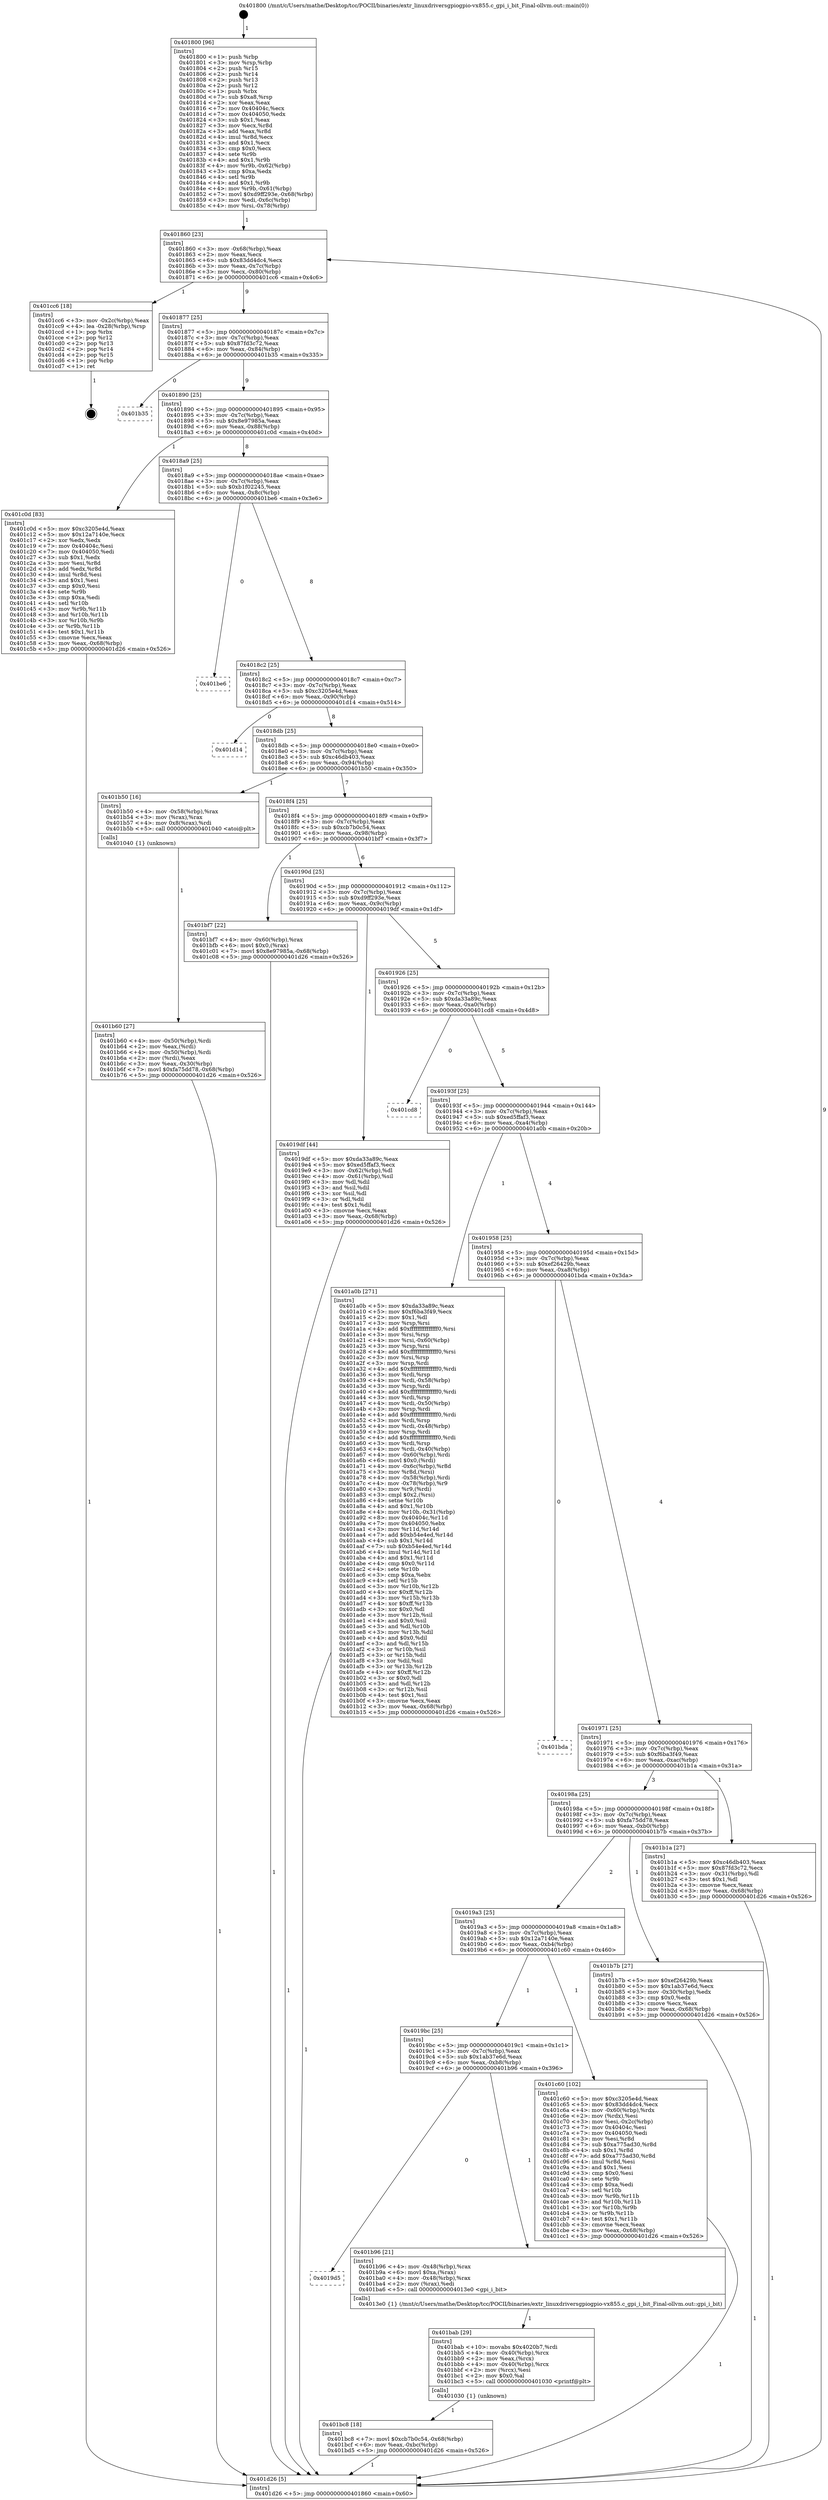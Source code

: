 digraph "0x401800" {
  label = "0x401800 (/mnt/c/Users/mathe/Desktop/tcc/POCII/binaries/extr_linuxdriversgpiogpio-vx855.c_gpi_i_bit_Final-ollvm.out::main(0))"
  labelloc = "t"
  node[shape=record]

  Entry [label="",width=0.3,height=0.3,shape=circle,fillcolor=black,style=filled]
  "0x401860" [label="{
     0x401860 [23]\l
     | [instrs]\l
     &nbsp;&nbsp;0x401860 \<+3\>: mov -0x68(%rbp),%eax\l
     &nbsp;&nbsp;0x401863 \<+2\>: mov %eax,%ecx\l
     &nbsp;&nbsp;0x401865 \<+6\>: sub $0x83dd4dc4,%ecx\l
     &nbsp;&nbsp;0x40186b \<+3\>: mov %eax,-0x7c(%rbp)\l
     &nbsp;&nbsp;0x40186e \<+3\>: mov %ecx,-0x80(%rbp)\l
     &nbsp;&nbsp;0x401871 \<+6\>: je 0000000000401cc6 \<main+0x4c6\>\l
  }"]
  "0x401cc6" [label="{
     0x401cc6 [18]\l
     | [instrs]\l
     &nbsp;&nbsp;0x401cc6 \<+3\>: mov -0x2c(%rbp),%eax\l
     &nbsp;&nbsp;0x401cc9 \<+4\>: lea -0x28(%rbp),%rsp\l
     &nbsp;&nbsp;0x401ccd \<+1\>: pop %rbx\l
     &nbsp;&nbsp;0x401cce \<+2\>: pop %r12\l
     &nbsp;&nbsp;0x401cd0 \<+2\>: pop %r13\l
     &nbsp;&nbsp;0x401cd2 \<+2\>: pop %r14\l
     &nbsp;&nbsp;0x401cd4 \<+2\>: pop %r15\l
     &nbsp;&nbsp;0x401cd6 \<+1\>: pop %rbp\l
     &nbsp;&nbsp;0x401cd7 \<+1\>: ret\l
  }"]
  "0x401877" [label="{
     0x401877 [25]\l
     | [instrs]\l
     &nbsp;&nbsp;0x401877 \<+5\>: jmp 000000000040187c \<main+0x7c\>\l
     &nbsp;&nbsp;0x40187c \<+3\>: mov -0x7c(%rbp),%eax\l
     &nbsp;&nbsp;0x40187f \<+5\>: sub $0x87fd3c72,%eax\l
     &nbsp;&nbsp;0x401884 \<+6\>: mov %eax,-0x84(%rbp)\l
     &nbsp;&nbsp;0x40188a \<+6\>: je 0000000000401b35 \<main+0x335\>\l
  }"]
  Exit [label="",width=0.3,height=0.3,shape=circle,fillcolor=black,style=filled,peripheries=2]
  "0x401b35" [label="{
     0x401b35\l
  }", style=dashed]
  "0x401890" [label="{
     0x401890 [25]\l
     | [instrs]\l
     &nbsp;&nbsp;0x401890 \<+5\>: jmp 0000000000401895 \<main+0x95\>\l
     &nbsp;&nbsp;0x401895 \<+3\>: mov -0x7c(%rbp),%eax\l
     &nbsp;&nbsp;0x401898 \<+5\>: sub $0x8e97985a,%eax\l
     &nbsp;&nbsp;0x40189d \<+6\>: mov %eax,-0x88(%rbp)\l
     &nbsp;&nbsp;0x4018a3 \<+6\>: je 0000000000401c0d \<main+0x40d\>\l
  }"]
  "0x401bc8" [label="{
     0x401bc8 [18]\l
     | [instrs]\l
     &nbsp;&nbsp;0x401bc8 \<+7\>: movl $0xcb7b0c54,-0x68(%rbp)\l
     &nbsp;&nbsp;0x401bcf \<+6\>: mov %eax,-0xbc(%rbp)\l
     &nbsp;&nbsp;0x401bd5 \<+5\>: jmp 0000000000401d26 \<main+0x526\>\l
  }"]
  "0x401c0d" [label="{
     0x401c0d [83]\l
     | [instrs]\l
     &nbsp;&nbsp;0x401c0d \<+5\>: mov $0xc3205e4d,%eax\l
     &nbsp;&nbsp;0x401c12 \<+5\>: mov $0x12a7140e,%ecx\l
     &nbsp;&nbsp;0x401c17 \<+2\>: xor %edx,%edx\l
     &nbsp;&nbsp;0x401c19 \<+7\>: mov 0x40404c,%esi\l
     &nbsp;&nbsp;0x401c20 \<+7\>: mov 0x404050,%edi\l
     &nbsp;&nbsp;0x401c27 \<+3\>: sub $0x1,%edx\l
     &nbsp;&nbsp;0x401c2a \<+3\>: mov %esi,%r8d\l
     &nbsp;&nbsp;0x401c2d \<+3\>: add %edx,%r8d\l
     &nbsp;&nbsp;0x401c30 \<+4\>: imul %r8d,%esi\l
     &nbsp;&nbsp;0x401c34 \<+3\>: and $0x1,%esi\l
     &nbsp;&nbsp;0x401c37 \<+3\>: cmp $0x0,%esi\l
     &nbsp;&nbsp;0x401c3a \<+4\>: sete %r9b\l
     &nbsp;&nbsp;0x401c3e \<+3\>: cmp $0xa,%edi\l
     &nbsp;&nbsp;0x401c41 \<+4\>: setl %r10b\l
     &nbsp;&nbsp;0x401c45 \<+3\>: mov %r9b,%r11b\l
     &nbsp;&nbsp;0x401c48 \<+3\>: and %r10b,%r11b\l
     &nbsp;&nbsp;0x401c4b \<+3\>: xor %r10b,%r9b\l
     &nbsp;&nbsp;0x401c4e \<+3\>: or %r9b,%r11b\l
     &nbsp;&nbsp;0x401c51 \<+4\>: test $0x1,%r11b\l
     &nbsp;&nbsp;0x401c55 \<+3\>: cmovne %ecx,%eax\l
     &nbsp;&nbsp;0x401c58 \<+3\>: mov %eax,-0x68(%rbp)\l
     &nbsp;&nbsp;0x401c5b \<+5\>: jmp 0000000000401d26 \<main+0x526\>\l
  }"]
  "0x4018a9" [label="{
     0x4018a9 [25]\l
     | [instrs]\l
     &nbsp;&nbsp;0x4018a9 \<+5\>: jmp 00000000004018ae \<main+0xae\>\l
     &nbsp;&nbsp;0x4018ae \<+3\>: mov -0x7c(%rbp),%eax\l
     &nbsp;&nbsp;0x4018b1 \<+5\>: sub $0xb1f02245,%eax\l
     &nbsp;&nbsp;0x4018b6 \<+6\>: mov %eax,-0x8c(%rbp)\l
     &nbsp;&nbsp;0x4018bc \<+6\>: je 0000000000401be6 \<main+0x3e6\>\l
  }"]
  "0x401bab" [label="{
     0x401bab [29]\l
     | [instrs]\l
     &nbsp;&nbsp;0x401bab \<+10\>: movabs $0x4020b7,%rdi\l
     &nbsp;&nbsp;0x401bb5 \<+4\>: mov -0x40(%rbp),%rcx\l
     &nbsp;&nbsp;0x401bb9 \<+2\>: mov %eax,(%rcx)\l
     &nbsp;&nbsp;0x401bbb \<+4\>: mov -0x40(%rbp),%rcx\l
     &nbsp;&nbsp;0x401bbf \<+2\>: mov (%rcx),%esi\l
     &nbsp;&nbsp;0x401bc1 \<+2\>: mov $0x0,%al\l
     &nbsp;&nbsp;0x401bc3 \<+5\>: call 0000000000401030 \<printf@plt\>\l
     | [calls]\l
     &nbsp;&nbsp;0x401030 \{1\} (unknown)\l
  }"]
  "0x401be6" [label="{
     0x401be6\l
  }", style=dashed]
  "0x4018c2" [label="{
     0x4018c2 [25]\l
     | [instrs]\l
     &nbsp;&nbsp;0x4018c2 \<+5\>: jmp 00000000004018c7 \<main+0xc7\>\l
     &nbsp;&nbsp;0x4018c7 \<+3\>: mov -0x7c(%rbp),%eax\l
     &nbsp;&nbsp;0x4018ca \<+5\>: sub $0xc3205e4d,%eax\l
     &nbsp;&nbsp;0x4018cf \<+6\>: mov %eax,-0x90(%rbp)\l
     &nbsp;&nbsp;0x4018d5 \<+6\>: je 0000000000401d14 \<main+0x514\>\l
  }"]
  "0x4019d5" [label="{
     0x4019d5\l
  }", style=dashed]
  "0x401d14" [label="{
     0x401d14\l
  }", style=dashed]
  "0x4018db" [label="{
     0x4018db [25]\l
     | [instrs]\l
     &nbsp;&nbsp;0x4018db \<+5\>: jmp 00000000004018e0 \<main+0xe0\>\l
     &nbsp;&nbsp;0x4018e0 \<+3\>: mov -0x7c(%rbp),%eax\l
     &nbsp;&nbsp;0x4018e3 \<+5\>: sub $0xc46db403,%eax\l
     &nbsp;&nbsp;0x4018e8 \<+6\>: mov %eax,-0x94(%rbp)\l
     &nbsp;&nbsp;0x4018ee \<+6\>: je 0000000000401b50 \<main+0x350\>\l
  }"]
  "0x401b96" [label="{
     0x401b96 [21]\l
     | [instrs]\l
     &nbsp;&nbsp;0x401b96 \<+4\>: mov -0x48(%rbp),%rax\l
     &nbsp;&nbsp;0x401b9a \<+6\>: movl $0xa,(%rax)\l
     &nbsp;&nbsp;0x401ba0 \<+4\>: mov -0x48(%rbp),%rax\l
     &nbsp;&nbsp;0x401ba4 \<+2\>: mov (%rax),%edi\l
     &nbsp;&nbsp;0x401ba6 \<+5\>: call 00000000004013e0 \<gpi_i_bit\>\l
     | [calls]\l
     &nbsp;&nbsp;0x4013e0 \{1\} (/mnt/c/Users/mathe/Desktop/tcc/POCII/binaries/extr_linuxdriversgpiogpio-vx855.c_gpi_i_bit_Final-ollvm.out::gpi_i_bit)\l
  }"]
  "0x401b50" [label="{
     0x401b50 [16]\l
     | [instrs]\l
     &nbsp;&nbsp;0x401b50 \<+4\>: mov -0x58(%rbp),%rax\l
     &nbsp;&nbsp;0x401b54 \<+3\>: mov (%rax),%rax\l
     &nbsp;&nbsp;0x401b57 \<+4\>: mov 0x8(%rax),%rdi\l
     &nbsp;&nbsp;0x401b5b \<+5\>: call 0000000000401040 \<atoi@plt\>\l
     | [calls]\l
     &nbsp;&nbsp;0x401040 \{1\} (unknown)\l
  }"]
  "0x4018f4" [label="{
     0x4018f4 [25]\l
     | [instrs]\l
     &nbsp;&nbsp;0x4018f4 \<+5\>: jmp 00000000004018f9 \<main+0xf9\>\l
     &nbsp;&nbsp;0x4018f9 \<+3\>: mov -0x7c(%rbp),%eax\l
     &nbsp;&nbsp;0x4018fc \<+5\>: sub $0xcb7b0c54,%eax\l
     &nbsp;&nbsp;0x401901 \<+6\>: mov %eax,-0x98(%rbp)\l
     &nbsp;&nbsp;0x401907 \<+6\>: je 0000000000401bf7 \<main+0x3f7\>\l
  }"]
  "0x4019bc" [label="{
     0x4019bc [25]\l
     | [instrs]\l
     &nbsp;&nbsp;0x4019bc \<+5\>: jmp 00000000004019c1 \<main+0x1c1\>\l
     &nbsp;&nbsp;0x4019c1 \<+3\>: mov -0x7c(%rbp),%eax\l
     &nbsp;&nbsp;0x4019c4 \<+5\>: sub $0x1ab37e6d,%eax\l
     &nbsp;&nbsp;0x4019c9 \<+6\>: mov %eax,-0xb8(%rbp)\l
     &nbsp;&nbsp;0x4019cf \<+6\>: je 0000000000401b96 \<main+0x396\>\l
  }"]
  "0x401bf7" [label="{
     0x401bf7 [22]\l
     | [instrs]\l
     &nbsp;&nbsp;0x401bf7 \<+4\>: mov -0x60(%rbp),%rax\l
     &nbsp;&nbsp;0x401bfb \<+6\>: movl $0x0,(%rax)\l
     &nbsp;&nbsp;0x401c01 \<+7\>: movl $0x8e97985a,-0x68(%rbp)\l
     &nbsp;&nbsp;0x401c08 \<+5\>: jmp 0000000000401d26 \<main+0x526\>\l
  }"]
  "0x40190d" [label="{
     0x40190d [25]\l
     | [instrs]\l
     &nbsp;&nbsp;0x40190d \<+5\>: jmp 0000000000401912 \<main+0x112\>\l
     &nbsp;&nbsp;0x401912 \<+3\>: mov -0x7c(%rbp),%eax\l
     &nbsp;&nbsp;0x401915 \<+5\>: sub $0xd9ff293e,%eax\l
     &nbsp;&nbsp;0x40191a \<+6\>: mov %eax,-0x9c(%rbp)\l
     &nbsp;&nbsp;0x401920 \<+6\>: je 00000000004019df \<main+0x1df\>\l
  }"]
  "0x401c60" [label="{
     0x401c60 [102]\l
     | [instrs]\l
     &nbsp;&nbsp;0x401c60 \<+5\>: mov $0xc3205e4d,%eax\l
     &nbsp;&nbsp;0x401c65 \<+5\>: mov $0x83dd4dc4,%ecx\l
     &nbsp;&nbsp;0x401c6a \<+4\>: mov -0x60(%rbp),%rdx\l
     &nbsp;&nbsp;0x401c6e \<+2\>: mov (%rdx),%esi\l
     &nbsp;&nbsp;0x401c70 \<+3\>: mov %esi,-0x2c(%rbp)\l
     &nbsp;&nbsp;0x401c73 \<+7\>: mov 0x40404c,%esi\l
     &nbsp;&nbsp;0x401c7a \<+7\>: mov 0x404050,%edi\l
     &nbsp;&nbsp;0x401c81 \<+3\>: mov %esi,%r8d\l
     &nbsp;&nbsp;0x401c84 \<+7\>: sub $0xa775ad30,%r8d\l
     &nbsp;&nbsp;0x401c8b \<+4\>: sub $0x1,%r8d\l
     &nbsp;&nbsp;0x401c8f \<+7\>: add $0xa775ad30,%r8d\l
     &nbsp;&nbsp;0x401c96 \<+4\>: imul %r8d,%esi\l
     &nbsp;&nbsp;0x401c9a \<+3\>: and $0x1,%esi\l
     &nbsp;&nbsp;0x401c9d \<+3\>: cmp $0x0,%esi\l
     &nbsp;&nbsp;0x401ca0 \<+4\>: sete %r9b\l
     &nbsp;&nbsp;0x401ca4 \<+3\>: cmp $0xa,%edi\l
     &nbsp;&nbsp;0x401ca7 \<+4\>: setl %r10b\l
     &nbsp;&nbsp;0x401cab \<+3\>: mov %r9b,%r11b\l
     &nbsp;&nbsp;0x401cae \<+3\>: and %r10b,%r11b\l
     &nbsp;&nbsp;0x401cb1 \<+3\>: xor %r10b,%r9b\l
     &nbsp;&nbsp;0x401cb4 \<+3\>: or %r9b,%r11b\l
     &nbsp;&nbsp;0x401cb7 \<+4\>: test $0x1,%r11b\l
     &nbsp;&nbsp;0x401cbb \<+3\>: cmovne %ecx,%eax\l
     &nbsp;&nbsp;0x401cbe \<+3\>: mov %eax,-0x68(%rbp)\l
     &nbsp;&nbsp;0x401cc1 \<+5\>: jmp 0000000000401d26 \<main+0x526\>\l
  }"]
  "0x4019df" [label="{
     0x4019df [44]\l
     | [instrs]\l
     &nbsp;&nbsp;0x4019df \<+5\>: mov $0xda33a89c,%eax\l
     &nbsp;&nbsp;0x4019e4 \<+5\>: mov $0xed5ffaf3,%ecx\l
     &nbsp;&nbsp;0x4019e9 \<+3\>: mov -0x62(%rbp),%dl\l
     &nbsp;&nbsp;0x4019ec \<+4\>: mov -0x61(%rbp),%sil\l
     &nbsp;&nbsp;0x4019f0 \<+3\>: mov %dl,%dil\l
     &nbsp;&nbsp;0x4019f3 \<+3\>: and %sil,%dil\l
     &nbsp;&nbsp;0x4019f6 \<+3\>: xor %sil,%dl\l
     &nbsp;&nbsp;0x4019f9 \<+3\>: or %dl,%dil\l
     &nbsp;&nbsp;0x4019fc \<+4\>: test $0x1,%dil\l
     &nbsp;&nbsp;0x401a00 \<+3\>: cmovne %ecx,%eax\l
     &nbsp;&nbsp;0x401a03 \<+3\>: mov %eax,-0x68(%rbp)\l
     &nbsp;&nbsp;0x401a06 \<+5\>: jmp 0000000000401d26 \<main+0x526\>\l
  }"]
  "0x401926" [label="{
     0x401926 [25]\l
     | [instrs]\l
     &nbsp;&nbsp;0x401926 \<+5\>: jmp 000000000040192b \<main+0x12b\>\l
     &nbsp;&nbsp;0x40192b \<+3\>: mov -0x7c(%rbp),%eax\l
     &nbsp;&nbsp;0x40192e \<+5\>: sub $0xda33a89c,%eax\l
     &nbsp;&nbsp;0x401933 \<+6\>: mov %eax,-0xa0(%rbp)\l
     &nbsp;&nbsp;0x401939 \<+6\>: je 0000000000401cd8 \<main+0x4d8\>\l
  }"]
  "0x401d26" [label="{
     0x401d26 [5]\l
     | [instrs]\l
     &nbsp;&nbsp;0x401d26 \<+5\>: jmp 0000000000401860 \<main+0x60\>\l
  }"]
  "0x401800" [label="{
     0x401800 [96]\l
     | [instrs]\l
     &nbsp;&nbsp;0x401800 \<+1\>: push %rbp\l
     &nbsp;&nbsp;0x401801 \<+3\>: mov %rsp,%rbp\l
     &nbsp;&nbsp;0x401804 \<+2\>: push %r15\l
     &nbsp;&nbsp;0x401806 \<+2\>: push %r14\l
     &nbsp;&nbsp;0x401808 \<+2\>: push %r13\l
     &nbsp;&nbsp;0x40180a \<+2\>: push %r12\l
     &nbsp;&nbsp;0x40180c \<+1\>: push %rbx\l
     &nbsp;&nbsp;0x40180d \<+7\>: sub $0xa8,%rsp\l
     &nbsp;&nbsp;0x401814 \<+2\>: xor %eax,%eax\l
     &nbsp;&nbsp;0x401816 \<+7\>: mov 0x40404c,%ecx\l
     &nbsp;&nbsp;0x40181d \<+7\>: mov 0x404050,%edx\l
     &nbsp;&nbsp;0x401824 \<+3\>: sub $0x1,%eax\l
     &nbsp;&nbsp;0x401827 \<+3\>: mov %ecx,%r8d\l
     &nbsp;&nbsp;0x40182a \<+3\>: add %eax,%r8d\l
     &nbsp;&nbsp;0x40182d \<+4\>: imul %r8d,%ecx\l
     &nbsp;&nbsp;0x401831 \<+3\>: and $0x1,%ecx\l
     &nbsp;&nbsp;0x401834 \<+3\>: cmp $0x0,%ecx\l
     &nbsp;&nbsp;0x401837 \<+4\>: sete %r9b\l
     &nbsp;&nbsp;0x40183b \<+4\>: and $0x1,%r9b\l
     &nbsp;&nbsp;0x40183f \<+4\>: mov %r9b,-0x62(%rbp)\l
     &nbsp;&nbsp;0x401843 \<+3\>: cmp $0xa,%edx\l
     &nbsp;&nbsp;0x401846 \<+4\>: setl %r9b\l
     &nbsp;&nbsp;0x40184a \<+4\>: and $0x1,%r9b\l
     &nbsp;&nbsp;0x40184e \<+4\>: mov %r9b,-0x61(%rbp)\l
     &nbsp;&nbsp;0x401852 \<+7\>: movl $0xd9ff293e,-0x68(%rbp)\l
     &nbsp;&nbsp;0x401859 \<+3\>: mov %edi,-0x6c(%rbp)\l
     &nbsp;&nbsp;0x40185c \<+4\>: mov %rsi,-0x78(%rbp)\l
  }"]
  "0x4019a3" [label="{
     0x4019a3 [25]\l
     | [instrs]\l
     &nbsp;&nbsp;0x4019a3 \<+5\>: jmp 00000000004019a8 \<main+0x1a8\>\l
     &nbsp;&nbsp;0x4019a8 \<+3\>: mov -0x7c(%rbp),%eax\l
     &nbsp;&nbsp;0x4019ab \<+5\>: sub $0x12a7140e,%eax\l
     &nbsp;&nbsp;0x4019b0 \<+6\>: mov %eax,-0xb4(%rbp)\l
     &nbsp;&nbsp;0x4019b6 \<+6\>: je 0000000000401c60 \<main+0x460\>\l
  }"]
  "0x401cd8" [label="{
     0x401cd8\l
  }", style=dashed]
  "0x40193f" [label="{
     0x40193f [25]\l
     | [instrs]\l
     &nbsp;&nbsp;0x40193f \<+5\>: jmp 0000000000401944 \<main+0x144\>\l
     &nbsp;&nbsp;0x401944 \<+3\>: mov -0x7c(%rbp),%eax\l
     &nbsp;&nbsp;0x401947 \<+5\>: sub $0xed5ffaf3,%eax\l
     &nbsp;&nbsp;0x40194c \<+6\>: mov %eax,-0xa4(%rbp)\l
     &nbsp;&nbsp;0x401952 \<+6\>: je 0000000000401a0b \<main+0x20b\>\l
  }"]
  "0x401b7b" [label="{
     0x401b7b [27]\l
     | [instrs]\l
     &nbsp;&nbsp;0x401b7b \<+5\>: mov $0xef26429b,%eax\l
     &nbsp;&nbsp;0x401b80 \<+5\>: mov $0x1ab37e6d,%ecx\l
     &nbsp;&nbsp;0x401b85 \<+3\>: mov -0x30(%rbp),%edx\l
     &nbsp;&nbsp;0x401b88 \<+3\>: cmp $0x0,%edx\l
     &nbsp;&nbsp;0x401b8b \<+3\>: cmove %ecx,%eax\l
     &nbsp;&nbsp;0x401b8e \<+3\>: mov %eax,-0x68(%rbp)\l
     &nbsp;&nbsp;0x401b91 \<+5\>: jmp 0000000000401d26 \<main+0x526\>\l
  }"]
  "0x401a0b" [label="{
     0x401a0b [271]\l
     | [instrs]\l
     &nbsp;&nbsp;0x401a0b \<+5\>: mov $0xda33a89c,%eax\l
     &nbsp;&nbsp;0x401a10 \<+5\>: mov $0xf6ba3f49,%ecx\l
     &nbsp;&nbsp;0x401a15 \<+2\>: mov $0x1,%dl\l
     &nbsp;&nbsp;0x401a17 \<+3\>: mov %rsp,%rsi\l
     &nbsp;&nbsp;0x401a1a \<+4\>: add $0xfffffffffffffff0,%rsi\l
     &nbsp;&nbsp;0x401a1e \<+3\>: mov %rsi,%rsp\l
     &nbsp;&nbsp;0x401a21 \<+4\>: mov %rsi,-0x60(%rbp)\l
     &nbsp;&nbsp;0x401a25 \<+3\>: mov %rsp,%rsi\l
     &nbsp;&nbsp;0x401a28 \<+4\>: add $0xfffffffffffffff0,%rsi\l
     &nbsp;&nbsp;0x401a2c \<+3\>: mov %rsi,%rsp\l
     &nbsp;&nbsp;0x401a2f \<+3\>: mov %rsp,%rdi\l
     &nbsp;&nbsp;0x401a32 \<+4\>: add $0xfffffffffffffff0,%rdi\l
     &nbsp;&nbsp;0x401a36 \<+3\>: mov %rdi,%rsp\l
     &nbsp;&nbsp;0x401a39 \<+4\>: mov %rdi,-0x58(%rbp)\l
     &nbsp;&nbsp;0x401a3d \<+3\>: mov %rsp,%rdi\l
     &nbsp;&nbsp;0x401a40 \<+4\>: add $0xfffffffffffffff0,%rdi\l
     &nbsp;&nbsp;0x401a44 \<+3\>: mov %rdi,%rsp\l
     &nbsp;&nbsp;0x401a47 \<+4\>: mov %rdi,-0x50(%rbp)\l
     &nbsp;&nbsp;0x401a4b \<+3\>: mov %rsp,%rdi\l
     &nbsp;&nbsp;0x401a4e \<+4\>: add $0xfffffffffffffff0,%rdi\l
     &nbsp;&nbsp;0x401a52 \<+3\>: mov %rdi,%rsp\l
     &nbsp;&nbsp;0x401a55 \<+4\>: mov %rdi,-0x48(%rbp)\l
     &nbsp;&nbsp;0x401a59 \<+3\>: mov %rsp,%rdi\l
     &nbsp;&nbsp;0x401a5c \<+4\>: add $0xfffffffffffffff0,%rdi\l
     &nbsp;&nbsp;0x401a60 \<+3\>: mov %rdi,%rsp\l
     &nbsp;&nbsp;0x401a63 \<+4\>: mov %rdi,-0x40(%rbp)\l
     &nbsp;&nbsp;0x401a67 \<+4\>: mov -0x60(%rbp),%rdi\l
     &nbsp;&nbsp;0x401a6b \<+6\>: movl $0x0,(%rdi)\l
     &nbsp;&nbsp;0x401a71 \<+4\>: mov -0x6c(%rbp),%r8d\l
     &nbsp;&nbsp;0x401a75 \<+3\>: mov %r8d,(%rsi)\l
     &nbsp;&nbsp;0x401a78 \<+4\>: mov -0x58(%rbp),%rdi\l
     &nbsp;&nbsp;0x401a7c \<+4\>: mov -0x78(%rbp),%r9\l
     &nbsp;&nbsp;0x401a80 \<+3\>: mov %r9,(%rdi)\l
     &nbsp;&nbsp;0x401a83 \<+3\>: cmpl $0x2,(%rsi)\l
     &nbsp;&nbsp;0x401a86 \<+4\>: setne %r10b\l
     &nbsp;&nbsp;0x401a8a \<+4\>: and $0x1,%r10b\l
     &nbsp;&nbsp;0x401a8e \<+4\>: mov %r10b,-0x31(%rbp)\l
     &nbsp;&nbsp;0x401a92 \<+8\>: mov 0x40404c,%r11d\l
     &nbsp;&nbsp;0x401a9a \<+7\>: mov 0x404050,%ebx\l
     &nbsp;&nbsp;0x401aa1 \<+3\>: mov %r11d,%r14d\l
     &nbsp;&nbsp;0x401aa4 \<+7\>: add $0xb54e4ed,%r14d\l
     &nbsp;&nbsp;0x401aab \<+4\>: sub $0x1,%r14d\l
     &nbsp;&nbsp;0x401aaf \<+7\>: sub $0xb54e4ed,%r14d\l
     &nbsp;&nbsp;0x401ab6 \<+4\>: imul %r14d,%r11d\l
     &nbsp;&nbsp;0x401aba \<+4\>: and $0x1,%r11d\l
     &nbsp;&nbsp;0x401abe \<+4\>: cmp $0x0,%r11d\l
     &nbsp;&nbsp;0x401ac2 \<+4\>: sete %r10b\l
     &nbsp;&nbsp;0x401ac6 \<+3\>: cmp $0xa,%ebx\l
     &nbsp;&nbsp;0x401ac9 \<+4\>: setl %r15b\l
     &nbsp;&nbsp;0x401acd \<+3\>: mov %r10b,%r12b\l
     &nbsp;&nbsp;0x401ad0 \<+4\>: xor $0xff,%r12b\l
     &nbsp;&nbsp;0x401ad4 \<+3\>: mov %r15b,%r13b\l
     &nbsp;&nbsp;0x401ad7 \<+4\>: xor $0xff,%r13b\l
     &nbsp;&nbsp;0x401adb \<+3\>: xor $0x0,%dl\l
     &nbsp;&nbsp;0x401ade \<+3\>: mov %r12b,%sil\l
     &nbsp;&nbsp;0x401ae1 \<+4\>: and $0x0,%sil\l
     &nbsp;&nbsp;0x401ae5 \<+3\>: and %dl,%r10b\l
     &nbsp;&nbsp;0x401ae8 \<+3\>: mov %r13b,%dil\l
     &nbsp;&nbsp;0x401aeb \<+4\>: and $0x0,%dil\l
     &nbsp;&nbsp;0x401aef \<+3\>: and %dl,%r15b\l
     &nbsp;&nbsp;0x401af2 \<+3\>: or %r10b,%sil\l
     &nbsp;&nbsp;0x401af5 \<+3\>: or %r15b,%dil\l
     &nbsp;&nbsp;0x401af8 \<+3\>: xor %dil,%sil\l
     &nbsp;&nbsp;0x401afb \<+3\>: or %r13b,%r12b\l
     &nbsp;&nbsp;0x401afe \<+4\>: xor $0xff,%r12b\l
     &nbsp;&nbsp;0x401b02 \<+3\>: or $0x0,%dl\l
     &nbsp;&nbsp;0x401b05 \<+3\>: and %dl,%r12b\l
     &nbsp;&nbsp;0x401b08 \<+3\>: or %r12b,%sil\l
     &nbsp;&nbsp;0x401b0b \<+4\>: test $0x1,%sil\l
     &nbsp;&nbsp;0x401b0f \<+3\>: cmovne %ecx,%eax\l
     &nbsp;&nbsp;0x401b12 \<+3\>: mov %eax,-0x68(%rbp)\l
     &nbsp;&nbsp;0x401b15 \<+5\>: jmp 0000000000401d26 \<main+0x526\>\l
  }"]
  "0x401958" [label="{
     0x401958 [25]\l
     | [instrs]\l
     &nbsp;&nbsp;0x401958 \<+5\>: jmp 000000000040195d \<main+0x15d\>\l
     &nbsp;&nbsp;0x40195d \<+3\>: mov -0x7c(%rbp),%eax\l
     &nbsp;&nbsp;0x401960 \<+5\>: sub $0xef26429b,%eax\l
     &nbsp;&nbsp;0x401965 \<+6\>: mov %eax,-0xa8(%rbp)\l
     &nbsp;&nbsp;0x40196b \<+6\>: je 0000000000401bda \<main+0x3da\>\l
  }"]
  "0x401b60" [label="{
     0x401b60 [27]\l
     | [instrs]\l
     &nbsp;&nbsp;0x401b60 \<+4\>: mov -0x50(%rbp),%rdi\l
     &nbsp;&nbsp;0x401b64 \<+2\>: mov %eax,(%rdi)\l
     &nbsp;&nbsp;0x401b66 \<+4\>: mov -0x50(%rbp),%rdi\l
     &nbsp;&nbsp;0x401b6a \<+2\>: mov (%rdi),%eax\l
     &nbsp;&nbsp;0x401b6c \<+3\>: mov %eax,-0x30(%rbp)\l
     &nbsp;&nbsp;0x401b6f \<+7\>: movl $0xfa75dd78,-0x68(%rbp)\l
     &nbsp;&nbsp;0x401b76 \<+5\>: jmp 0000000000401d26 \<main+0x526\>\l
  }"]
  "0x40198a" [label="{
     0x40198a [25]\l
     | [instrs]\l
     &nbsp;&nbsp;0x40198a \<+5\>: jmp 000000000040198f \<main+0x18f\>\l
     &nbsp;&nbsp;0x40198f \<+3\>: mov -0x7c(%rbp),%eax\l
     &nbsp;&nbsp;0x401992 \<+5\>: sub $0xfa75dd78,%eax\l
     &nbsp;&nbsp;0x401997 \<+6\>: mov %eax,-0xb0(%rbp)\l
     &nbsp;&nbsp;0x40199d \<+6\>: je 0000000000401b7b \<main+0x37b\>\l
  }"]
  "0x401bda" [label="{
     0x401bda\l
  }", style=dashed]
  "0x401971" [label="{
     0x401971 [25]\l
     | [instrs]\l
     &nbsp;&nbsp;0x401971 \<+5\>: jmp 0000000000401976 \<main+0x176\>\l
     &nbsp;&nbsp;0x401976 \<+3\>: mov -0x7c(%rbp),%eax\l
     &nbsp;&nbsp;0x401979 \<+5\>: sub $0xf6ba3f49,%eax\l
     &nbsp;&nbsp;0x40197e \<+6\>: mov %eax,-0xac(%rbp)\l
     &nbsp;&nbsp;0x401984 \<+6\>: je 0000000000401b1a \<main+0x31a\>\l
  }"]
  "0x401b1a" [label="{
     0x401b1a [27]\l
     | [instrs]\l
     &nbsp;&nbsp;0x401b1a \<+5\>: mov $0xc46db403,%eax\l
     &nbsp;&nbsp;0x401b1f \<+5\>: mov $0x87fd3c72,%ecx\l
     &nbsp;&nbsp;0x401b24 \<+3\>: mov -0x31(%rbp),%dl\l
     &nbsp;&nbsp;0x401b27 \<+3\>: test $0x1,%dl\l
     &nbsp;&nbsp;0x401b2a \<+3\>: cmovne %ecx,%eax\l
     &nbsp;&nbsp;0x401b2d \<+3\>: mov %eax,-0x68(%rbp)\l
     &nbsp;&nbsp;0x401b30 \<+5\>: jmp 0000000000401d26 \<main+0x526\>\l
  }"]
  Entry -> "0x401800" [label=" 1"]
  "0x401860" -> "0x401cc6" [label=" 1"]
  "0x401860" -> "0x401877" [label=" 9"]
  "0x401cc6" -> Exit [label=" 1"]
  "0x401877" -> "0x401b35" [label=" 0"]
  "0x401877" -> "0x401890" [label=" 9"]
  "0x401c60" -> "0x401d26" [label=" 1"]
  "0x401890" -> "0x401c0d" [label=" 1"]
  "0x401890" -> "0x4018a9" [label=" 8"]
  "0x401c0d" -> "0x401d26" [label=" 1"]
  "0x4018a9" -> "0x401be6" [label=" 0"]
  "0x4018a9" -> "0x4018c2" [label=" 8"]
  "0x401bf7" -> "0x401d26" [label=" 1"]
  "0x4018c2" -> "0x401d14" [label=" 0"]
  "0x4018c2" -> "0x4018db" [label=" 8"]
  "0x401bc8" -> "0x401d26" [label=" 1"]
  "0x4018db" -> "0x401b50" [label=" 1"]
  "0x4018db" -> "0x4018f4" [label=" 7"]
  "0x401bab" -> "0x401bc8" [label=" 1"]
  "0x4018f4" -> "0x401bf7" [label=" 1"]
  "0x4018f4" -> "0x40190d" [label=" 6"]
  "0x4019bc" -> "0x4019d5" [label=" 0"]
  "0x40190d" -> "0x4019df" [label=" 1"]
  "0x40190d" -> "0x401926" [label=" 5"]
  "0x4019df" -> "0x401d26" [label=" 1"]
  "0x401800" -> "0x401860" [label=" 1"]
  "0x401d26" -> "0x401860" [label=" 9"]
  "0x4019bc" -> "0x401b96" [label=" 1"]
  "0x401926" -> "0x401cd8" [label=" 0"]
  "0x401926" -> "0x40193f" [label=" 5"]
  "0x4019a3" -> "0x4019bc" [label=" 1"]
  "0x40193f" -> "0x401a0b" [label=" 1"]
  "0x40193f" -> "0x401958" [label=" 4"]
  "0x4019a3" -> "0x401c60" [label=" 1"]
  "0x401a0b" -> "0x401d26" [label=" 1"]
  "0x401b7b" -> "0x401d26" [label=" 1"]
  "0x401958" -> "0x401bda" [label=" 0"]
  "0x401958" -> "0x401971" [label=" 4"]
  "0x40198a" -> "0x4019a3" [label=" 2"]
  "0x401971" -> "0x401b1a" [label=" 1"]
  "0x401971" -> "0x40198a" [label=" 3"]
  "0x401b1a" -> "0x401d26" [label=" 1"]
  "0x401b50" -> "0x401b60" [label=" 1"]
  "0x401b60" -> "0x401d26" [label=" 1"]
  "0x401b96" -> "0x401bab" [label=" 1"]
  "0x40198a" -> "0x401b7b" [label=" 1"]
}
